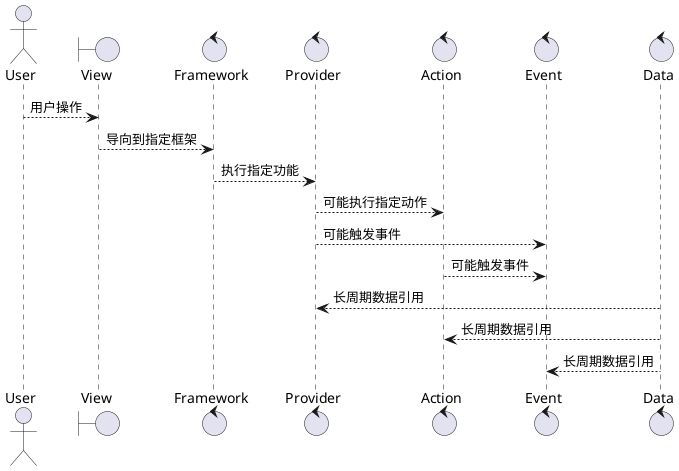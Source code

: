 @startuml

actor User as User
boundary View as View
control Framework as Framework
control Provider as Provider
control Action as Action
control Event as Event
control Data as Data

User --> View:用户操作
View --> Framework:导向到指定框架
Framework --> Provider:执行指定功能
Provider --> Action:可能执行指定动作
Provider --> Event:可能触发事件
Action --> Event:可能触发事件
Provider <-- Data:长周期数据引用
Action <-- Data:长周期数据引用
Event <-- Data:长周期数据引用
@enduml